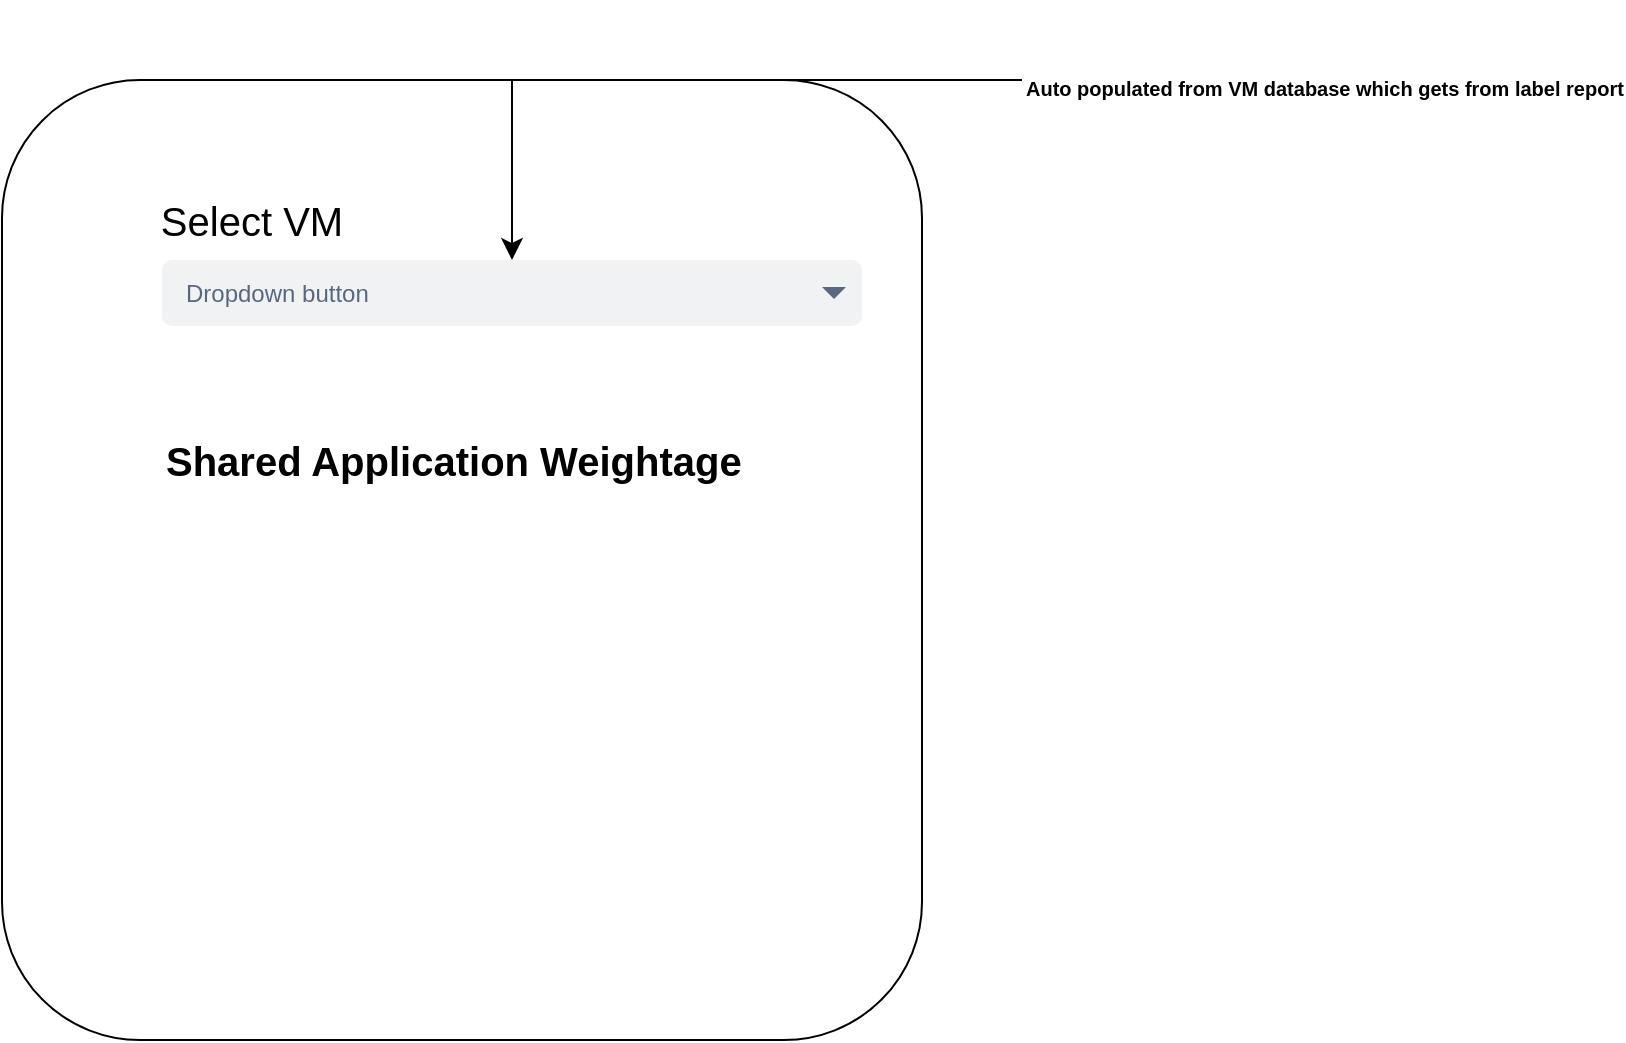 <mxfile version="25.0.1">
  <diagram name="Page-1" id="LrDtUknnzBFn8wABLJD4">
    <mxGraphModel dx="1050" dy="653" grid="1" gridSize="10" guides="1" tooltips="1" connect="1" arrows="1" fold="1" page="1" pageScale="1" pageWidth="850" pageHeight="1100" math="0" shadow="0">
      <root>
        <mxCell id="0" />
        <mxCell id="1" parent="0" />
        <mxCell id="Kd0Ei4XJhB6o2B5MOtn7-1" value="" style="rounded=1;whiteSpace=wrap;html=1;" vertex="1" parent="1">
          <mxGeometry x="160" y="100" width="460" height="480" as="geometry" />
        </mxCell>
        <mxCell id="Kd0Ei4XJhB6o2B5MOtn7-2" value="&lt;font style=&quot;font-size: 20px;&quot;&gt;Select VM&lt;/font&gt;" style="text;html=1;align=center;verticalAlign=middle;whiteSpace=wrap;rounded=0;" vertex="1" parent="1">
          <mxGeometry x="190" y="150" width="190" height="40" as="geometry" />
        </mxCell>
        <mxCell id="Kd0Ei4XJhB6o2B5MOtn7-3" value="Dropdown button" style="rounded=1;fillColor=#F1F2F4;strokeColor=none;html=1;whiteSpace=wrap;fontColor=#596780;align=left;fontSize=12;spacingLeft=10;sketch=0;" vertex="1" parent="1">
          <mxGeometry x="240" y="190" width="350" height="33" as="geometry" />
        </mxCell>
        <mxCell id="Kd0Ei4XJhB6o2B5MOtn7-4" value="" style="shape=triangle;direction=south;fillColor=#596780;strokeColor=none;html=1;sketch=0;" vertex="1" parent="Kd0Ei4XJhB6o2B5MOtn7-3">
          <mxGeometry x="1" y="0.5" width="12" height="6" relative="1" as="geometry">
            <mxPoint x="-20" y="-3" as="offset" />
          </mxGeometry>
        </mxCell>
        <mxCell id="Kd0Ei4XJhB6o2B5MOtn7-5" value="&lt;div style=&quot;text-align: justify;&quot;&gt;&lt;span style=&quot;font-size: 10px; background-color: initial;&quot;&gt;Auto populated from VM database which gets from label report&lt;/span&gt;&lt;/div&gt;" style="text;strokeColor=none;fillColor=none;html=1;fontSize=24;fontStyle=1;verticalAlign=middle;align=left;" vertex="1" parent="1">
          <mxGeometry x="670" y="60" width="230" height="80" as="geometry" />
        </mxCell>
        <mxCell id="Kd0Ei4XJhB6o2B5MOtn7-7" value="" style="edgeStyle=segmentEdgeStyle;endArrow=classic;html=1;curved=0;rounded=0;endSize=8;startSize=8;" edge="1" parent="1" source="Kd0Ei4XJhB6o2B5MOtn7-5" target="Kd0Ei4XJhB6o2B5MOtn7-3">
          <mxGeometry width="50" height="50" relative="1" as="geometry">
            <mxPoint x="640" y="90" as="sourcePoint" />
            <mxPoint x="690" y="40" as="targetPoint" />
          </mxGeometry>
        </mxCell>
        <mxCell id="Kd0Ei4XJhB6o2B5MOtn7-8" value="&lt;font style=&quot;font-size: 20px;&quot;&gt;Shared Application Weightage&lt;/font&gt;" style="text;strokeColor=none;fillColor=none;html=1;fontSize=24;fontStyle=1;verticalAlign=middle;align=left;" vertex="1" parent="1">
          <mxGeometry x="240" y="270" width="350" height="40" as="geometry" />
        </mxCell>
      </root>
    </mxGraphModel>
  </diagram>
</mxfile>
